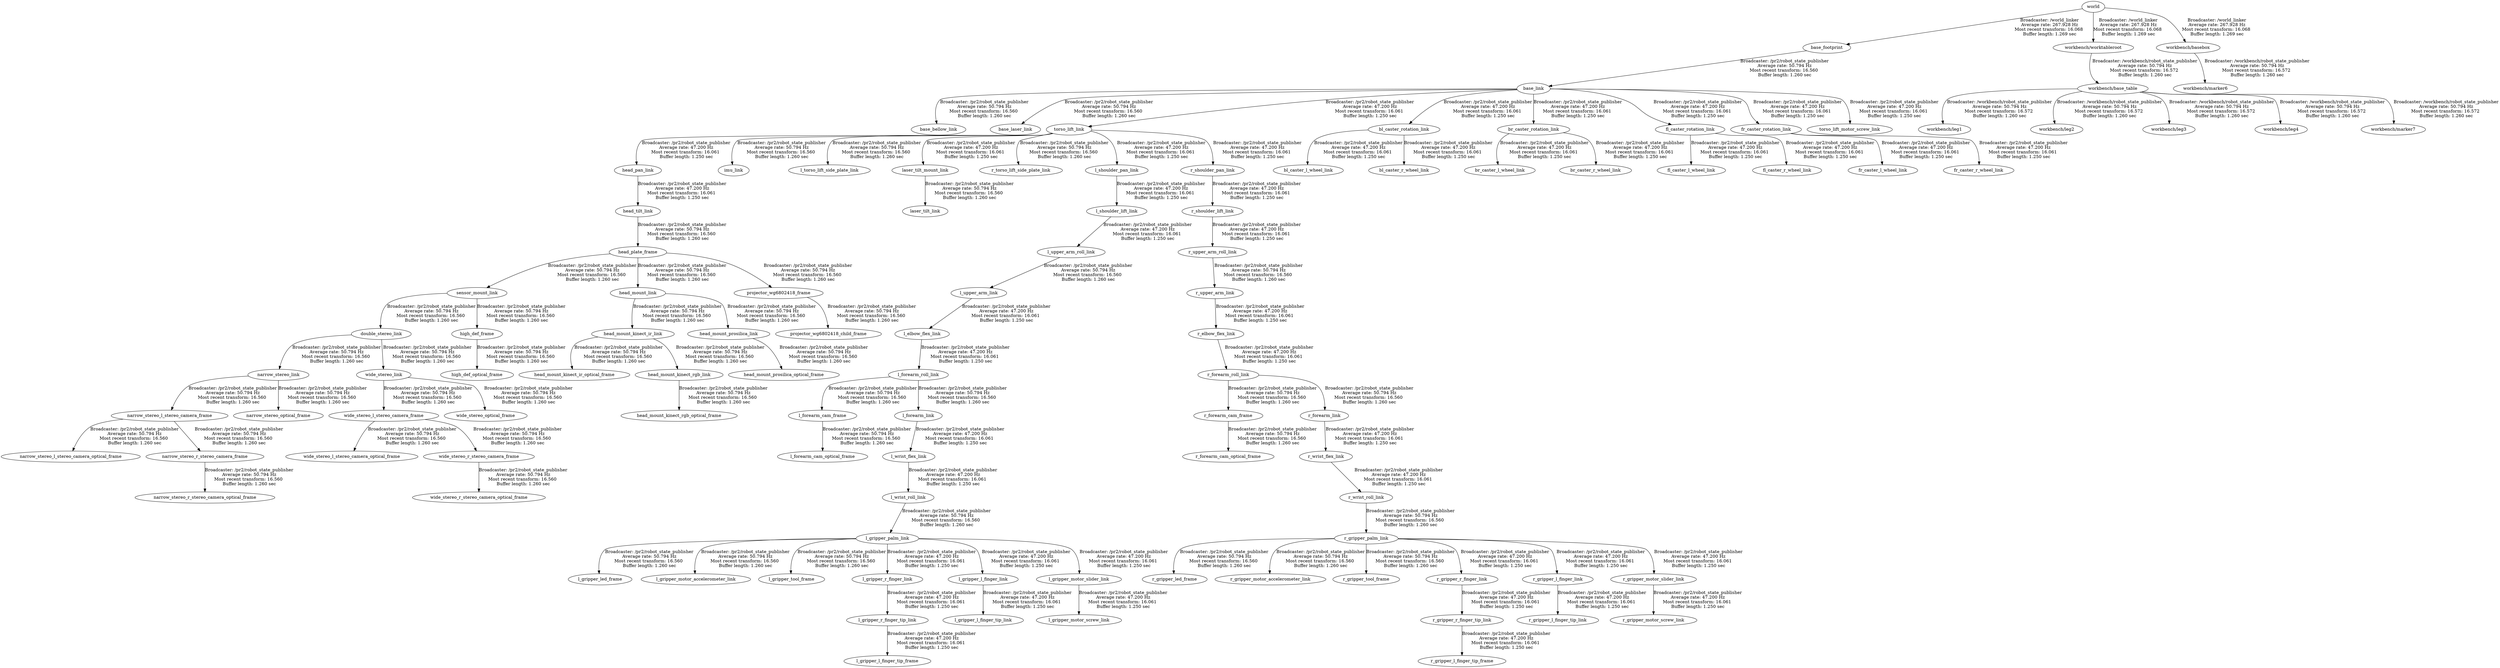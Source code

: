 digraph G {
"world" -> "base_footprint"[label="Broadcaster: /world_linker\nAverage rate: 267.928 Hz\nMost recent transform: 16.068 \nBuffer length: 1.269 sec\n"];
"world" -> "workbench/worktableroot"[label="Broadcaster: /world_linker\nAverage rate: 267.928 Hz\nMost recent transform: 16.068 \nBuffer length: 1.269 sec\n"];
"world" -> "workbench/basebox"[label="Broadcaster: /world_linker\nAverage rate: 267.928 Hz\nMost recent transform: 16.068 \nBuffer length: 1.269 sec\n"];
"base_link" -> "base_bellow_link"[label="Broadcaster: /pr2/robot_state_publisher\nAverage rate: 50.794 Hz\nMost recent transform: 16.560 \nBuffer length: 1.260 sec\n"];
"base_footprint" -> "base_link"[label="Broadcaster: /pr2/robot_state_publisher\nAverage rate: 50.794 Hz\nMost recent transform: 16.560 \nBuffer length: 1.260 sec\n"];
"base_link" -> "base_laser_link"[label="Broadcaster: /pr2/robot_state_publisher\nAverage rate: 50.794 Hz\nMost recent transform: 16.560 \nBuffer length: 1.260 sec\n"];
"sensor_mount_link" -> "double_stereo_link"[label="Broadcaster: /pr2/robot_state_publisher\nAverage rate: 50.794 Hz\nMost recent transform: 16.560 \nBuffer length: 1.260 sec\n"];
"head_plate_frame" -> "sensor_mount_link"[label="Broadcaster: /pr2/robot_state_publisher\nAverage rate: 50.794 Hz\nMost recent transform: 16.560 \nBuffer length: 1.260 sec\n"];
"head_plate_frame" -> "head_mount_link"[label="Broadcaster: /pr2/robot_state_publisher\nAverage rate: 50.794 Hz\nMost recent transform: 16.560 \nBuffer length: 1.260 sec\n"];
"head_tilt_link" -> "head_plate_frame"[label="Broadcaster: /pr2/robot_state_publisher\nAverage rate: 50.794 Hz\nMost recent transform: 16.560 \nBuffer length: 1.260 sec\n"];
"head_mount_link" -> "head_mount_kinect_ir_link"[label="Broadcaster: /pr2/robot_state_publisher\nAverage rate: 50.794 Hz\nMost recent transform: 16.560 \nBuffer length: 1.260 sec\n"];
"head_mount_kinect_ir_link" -> "head_mount_kinect_ir_optical_frame"[label="Broadcaster: /pr2/robot_state_publisher\nAverage rate: 50.794 Hz\nMost recent transform: 16.560 \nBuffer length: 1.260 sec\n"];
"head_mount_kinect_ir_link" -> "head_mount_kinect_rgb_link"[label="Broadcaster: /pr2/robot_state_publisher\nAverage rate: 50.794 Hz\nMost recent transform: 16.560 \nBuffer length: 1.260 sec\n"];
"head_mount_kinect_rgb_link" -> "head_mount_kinect_rgb_optical_frame"[label="Broadcaster: /pr2/robot_state_publisher\nAverage rate: 50.794 Hz\nMost recent transform: 16.560 \nBuffer length: 1.260 sec\n"];
"head_mount_link" -> "head_mount_prosilica_link"[label="Broadcaster: /pr2/robot_state_publisher\nAverage rate: 50.794 Hz\nMost recent transform: 16.560 \nBuffer length: 1.260 sec\n"];
"head_mount_prosilica_link" -> "head_mount_prosilica_optical_frame"[label="Broadcaster: /pr2/robot_state_publisher\nAverage rate: 50.794 Hz\nMost recent transform: 16.560 \nBuffer length: 1.260 sec\n"];
"head_pan_link" -> "head_tilt_link"[label="Broadcaster: /pr2/robot_state_publisher\nAverage rate: 47.200 Hz\nMost recent transform: 16.061 \nBuffer length: 1.250 sec\n"];
"sensor_mount_link" -> "high_def_frame"[label="Broadcaster: /pr2/robot_state_publisher\nAverage rate: 50.794 Hz\nMost recent transform: 16.560 \nBuffer length: 1.260 sec\n"];
"high_def_frame" -> "high_def_optical_frame"[label="Broadcaster: /pr2/robot_state_publisher\nAverage rate: 50.794 Hz\nMost recent transform: 16.560 \nBuffer length: 1.260 sec\n"];
"torso_lift_link" -> "imu_link"[label="Broadcaster: /pr2/robot_state_publisher\nAverage rate: 50.794 Hz\nMost recent transform: 16.560 \nBuffer length: 1.260 sec\n"];
"base_link" -> "torso_lift_link"[label="Broadcaster: /pr2/robot_state_publisher\nAverage rate: 47.200 Hz\nMost recent transform: 16.061 \nBuffer length: 1.250 sec\n"];
"l_forearm_roll_link" -> "l_forearm_cam_frame"[label="Broadcaster: /pr2/robot_state_publisher\nAverage rate: 50.794 Hz\nMost recent transform: 16.560 \nBuffer length: 1.260 sec\n"];
"l_elbow_flex_link" -> "l_forearm_roll_link"[label="Broadcaster: /pr2/robot_state_publisher\nAverage rate: 47.200 Hz\nMost recent transform: 16.061 \nBuffer length: 1.250 sec\n"];
"l_forearm_cam_frame" -> "l_forearm_cam_optical_frame"[label="Broadcaster: /pr2/robot_state_publisher\nAverage rate: 50.794 Hz\nMost recent transform: 16.560 \nBuffer length: 1.260 sec\n"];
"l_forearm_roll_link" -> "l_forearm_link"[label="Broadcaster: /pr2/robot_state_publisher\nAverage rate: 50.794 Hz\nMost recent transform: 16.560 \nBuffer length: 1.260 sec\n"];
"l_gripper_palm_link" -> "l_gripper_led_frame"[label="Broadcaster: /pr2/robot_state_publisher\nAverage rate: 50.794 Hz\nMost recent transform: 16.560 \nBuffer length: 1.260 sec\n"];
"l_wrist_roll_link" -> "l_gripper_palm_link"[label="Broadcaster: /pr2/robot_state_publisher\nAverage rate: 50.794 Hz\nMost recent transform: 16.560 \nBuffer length: 1.260 sec\n"];
"l_gripper_palm_link" -> "l_gripper_motor_accelerometer_link"[label="Broadcaster: /pr2/robot_state_publisher\nAverage rate: 50.794 Hz\nMost recent transform: 16.560 \nBuffer length: 1.260 sec\n"];
"l_wrist_flex_link" -> "l_wrist_roll_link"[label="Broadcaster: /pr2/robot_state_publisher\nAverage rate: 47.200 Hz\nMost recent transform: 16.061 \nBuffer length: 1.250 sec\n"];
"l_gripper_palm_link" -> "l_gripper_tool_frame"[label="Broadcaster: /pr2/robot_state_publisher\nAverage rate: 50.794 Hz\nMost recent transform: 16.560 \nBuffer length: 1.260 sec\n"];
"torso_lift_link" -> "l_torso_lift_side_plate_link"[label="Broadcaster: /pr2/robot_state_publisher\nAverage rate: 50.794 Hz\nMost recent transform: 16.560 \nBuffer length: 1.260 sec\n"];
"l_upper_arm_roll_link" -> "l_upper_arm_link"[label="Broadcaster: /pr2/robot_state_publisher\nAverage rate: 50.794 Hz\nMost recent transform: 16.560 \nBuffer length: 1.260 sec\n"];
"l_shoulder_lift_link" -> "l_upper_arm_roll_link"[label="Broadcaster: /pr2/robot_state_publisher\nAverage rate: 47.200 Hz\nMost recent transform: 16.061 \nBuffer length: 1.250 sec\n"];
"laser_tilt_mount_link" -> "laser_tilt_link"[label="Broadcaster: /pr2/robot_state_publisher\nAverage rate: 50.794 Hz\nMost recent transform: 16.560 \nBuffer length: 1.260 sec\n"];
"torso_lift_link" -> "laser_tilt_mount_link"[label="Broadcaster: /pr2/robot_state_publisher\nAverage rate: 47.200 Hz\nMost recent transform: 16.061 \nBuffer length: 1.250 sec\n"];
"double_stereo_link" -> "narrow_stereo_link"[label="Broadcaster: /pr2/robot_state_publisher\nAverage rate: 50.794 Hz\nMost recent transform: 16.560 \nBuffer length: 1.260 sec\n"];
"narrow_stereo_link" -> "narrow_stereo_l_stereo_camera_frame"[label="Broadcaster: /pr2/robot_state_publisher\nAverage rate: 50.794 Hz\nMost recent transform: 16.560 \nBuffer length: 1.260 sec\n"];
"narrow_stereo_l_stereo_camera_frame" -> "narrow_stereo_l_stereo_camera_optical_frame"[label="Broadcaster: /pr2/robot_state_publisher\nAverage rate: 50.794 Hz\nMost recent transform: 16.560 \nBuffer length: 1.260 sec\n"];
"narrow_stereo_link" -> "narrow_stereo_optical_frame"[label="Broadcaster: /pr2/robot_state_publisher\nAverage rate: 50.794 Hz\nMost recent transform: 16.560 \nBuffer length: 1.260 sec\n"];
"narrow_stereo_l_stereo_camera_frame" -> "narrow_stereo_r_stereo_camera_frame"[label="Broadcaster: /pr2/robot_state_publisher\nAverage rate: 50.794 Hz\nMost recent transform: 16.560 \nBuffer length: 1.260 sec\n"];
"narrow_stereo_r_stereo_camera_frame" -> "narrow_stereo_r_stereo_camera_optical_frame"[label="Broadcaster: /pr2/robot_state_publisher\nAverage rate: 50.794 Hz\nMost recent transform: 16.560 \nBuffer length: 1.260 sec\n"];
"projector_wg6802418_frame" -> "projector_wg6802418_child_frame"[label="Broadcaster: /pr2/robot_state_publisher\nAverage rate: 50.794 Hz\nMost recent transform: 16.560 \nBuffer length: 1.260 sec\n"];
"head_plate_frame" -> "projector_wg6802418_frame"[label="Broadcaster: /pr2/robot_state_publisher\nAverage rate: 50.794 Hz\nMost recent transform: 16.560 \nBuffer length: 1.260 sec\n"];
"r_forearm_roll_link" -> "r_forearm_cam_frame"[label="Broadcaster: /pr2/robot_state_publisher\nAverage rate: 50.794 Hz\nMost recent transform: 16.560 \nBuffer length: 1.260 sec\n"];
"r_elbow_flex_link" -> "r_forearm_roll_link"[label="Broadcaster: /pr2/robot_state_publisher\nAverage rate: 47.200 Hz\nMost recent transform: 16.061 \nBuffer length: 1.250 sec\n"];
"r_forearm_cam_frame" -> "r_forearm_cam_optical_frame"[label="Broadcaster: /pr2/robot_state_publisher\nAverage rate: 50.794 Hz\nMost recent transform: 16.560 \nBuffer length: 1.260 sec\n"];
"r_forearm_roll_link" -> "r_forearm_link"[label="Broadcaster: /pr2/robot_state_publisher\nAverage rate: 50.794 Hz\nMost recent transform: 16.560 \nBuffer length: 1.260 sec\n"];
"r_gripper_palm_link" -> "r_gripper_led_frame"[label="Broadcaster: /pr2/robot_state_publisher\nAverage rate: 50.794 Hz\nMost recent transform: 16.560 \nBuffer length: 1.260 sec\n"];
"r_wrist_roll_link" -> "r_gripper_palm_link"[label="Broadcaster: /pr2/robot_state_publisher\nAverage rate: 50.794 Hz\nMost recent transform: 16.560 \nBuffer length: 1.260 sec\n"];
"r_gripper_palm_link" -> "r_gripper_motor_accelerometer_link"[label="Broadcaster: /pr2/robot_state_publisher\nAverage rate: 50.794 Hz\nMost recent transform: 16.560 \nBuffer length: 1.260 sec\n"];
"r_wrist_flex_link" -> "r_wrist_roll_link"[label="Broadcaster: /pr2/robot_state_publisher\nAverage rate: 47.200 Hz\nMost recent transform: 16.061 \nBuffer length: 1.250 sec\n"];
"r_gripper_palm_link" -> "r_gripper_tool_frame"[label="Broadcaster: /pr2/robot_state_publisher\nAverage rate: 50.794 Hz\nMost recent transform: 16.560 \nBuffer length: 1.260 sec\n"];
"torso_lift_link" -> "r_torso_lift_side_plate_link"[label="Broadcaster: /pr2/robot_state_publisher\nAverage rate: 50.794 Hz\nMost recent transform: 16.560 \nBuffer length: 1.260 sec\n"];
"r_upper_arm_roll_link" -> "r_upper_arm_link"[label="Broadcaster: /pr2/robot_state_publisher\nAverage rate: 50.794 Hz\nMost recent transform: 16.560 \nBuffer length: 1.260 sec\n"];
"r_shoulder_lift_link" -> "r_upper_arm_roll_link"[label="Broadcaster: /pr2/robot_state_publisher\nAverage rate: 47.200 Hz\nMost recent transform: 16.061 \nBuffer length: 1.250 sec\n"];
"double_stereo_link" -> "wide_stereo_link"[label="Broadcaster: /pr2/robot_state_publisher\nAverage rate: 50.794 Hz\nMost recent transform: 16.560 \nBuffer length: 1.260 sec\n"];
"wide_stereo_link" -> "wide_stereo_l_stereo_camera_frame"[label="Broadcaster: /pr2/robot_state_publisher\nAverage rate: 50.794 Hz\nMost recent transform: 16.560 \nBuffer length: 1.260 sec\n"];
"wide_stereo_l_stereo_camera_frame" -> "wide_stereo_l_stereo_camera_optical_frame"[label="Broadcaster: /pr2/robot_state_publisher\nAverage rate: 50.794 Hz\nMost recent transform: 16.560 \nBuffer length: 1.260 sec\n"];
"wide_stereo_link" -> "wide_stereo_optical_frame"[label="Broadcaster: /pr2/robot_state_publisher\nAverage rate: 50.794 Hz\nMost recent transform: 16.560 \nBuffer length: 1.260 sec\n"];
"wide_stereo_l_stereo_camera_frame" -> "wide_stereo_r_stereo_camera_frame"[label="Broadcaster: /pr2/robot_state_publisher\nAverage rate: 50.794 Hz\nMost recent transform: 16.560 \nBuffer length: 1.260 sec\n"];
"wide_stereo_r_stereo_camera_frame" -> "wide_stereo_r_stereo_camera_optical_frame"[label="Broadcaster: /pr2/robot_state_publisher\nAverage rate: 50.794 Hz\nMost recent transform: 16.560 \nBuffer length: 1.260 sec\n"];
"bl_caster_rotation_link" -> "bl_caster_l_wheel_link"[label="Broadcaster: /pr2/robot_state_publisher\nAverage rate: 47.200 Hz\nMost recent transform: 16.061 \nBuffer length: 1.250 sec\n"];
"base_link" -> "bl_caster_rotation_link"[label="Broadcaster: /pr2/robot_state_publisher\nAverage rate: 47.200 Hz\nMost recent transform: 16.061 \nBuffer length: 1.250 sec\n"];
"bl_caster_rotation_link" -> "bl_caster_r_wheel_link"[label="Broadcaster: /pr2/robot_state_publisher\nAverage rate: 47.200 Hz\nMost recent transform: 16.061 \nBuffer length: 1.250 sec\n"];
"br_caster_rotation_link" -> "br_caster_l_wheel_link"[label="Broadcaster: /pr2/robot_state_publisher\nAverage rate: 47.200 Hz\nMost recent transform: 16.061 \nBuffer length: 1.250 sec\n"];
"base_link" -> "br_caster_rotation_link"[label="Broadcaster: /pr2/robot_state_publisher\nAverage rate: 47.200 Hz\nMost recent transform: 16.061 \nBuffer length: 1.250 sec\n"];
"br_caster_rotation_link" -> "br_caster_r_wheel_link"[label="Broadcaster: /pr2/robot_state_publisher\nAverage rate: 47.200 Hz\nMost recent transform: 16.061 \nBuffer length: 1.250 sec\n"];
"fl_caster_rotation_link" -> "fl_caster_l_wheel_link"[label="Broadcaster: /pr2/robot_state_publisher\nAverage rate: 47.200 Hz\nMost recent transform: 16.061 \nBuffer length: 1.250 sec\n"];
"base_link" -> "fl_caster_rotation_link"[label="Broadcaster: /pr2/robot_state_publisher\nAverage rate: 47.200 Hz\nMost recent transform: 16.061 \nBuffer length: 1.250 sec\n"];
"fl_caster_rotation_link" -> "fl_caster_r_wheel_link"[label="Broadcaster: /pr2/robot_state_publisher\nAverage rate: 47.200 Hz\nMost recent transform: 16.061 \nBuffer length: 1.250 sec\n"];
"fr_caster_rotation_link" -> "fr_caster_l_wheel_link"[label="Broadcaster: /pr2/robot_state_publisher\nAverage rate: 47.200 Hz\nMost recent transform: 16.061 \nBuffer length: 1.250 sec\n"];
"base_link" -> "fr_caster_rotation_link"[label="Broadcaster: /pr2/robot_state_publisher\nAverage rate: 47.200 Hz\nMost recent transform: 16.061 \nBuffer length: 1.250 sec\n"];
"fr_caster_rotation_link" -> "fr_caster_r_wheel_link"[label="Broadcaster: /pr2/robot_state_publisher\nAverage rate: 47.200 Hz\nMost recent transform: 16.061 \nBuffer length: 1.250 sec\n"];
"torso_lift_link" -> "head_pan_link"[label="Broadcaster: /pr2/robot_state_publisher\nAverage rate: 47.200 Hz\nMost recent transform: 16.061 \nBuffer length: 1.250 sec\n"];
"l_upper_arm_link" -> "l_elbow_flex_link"[label="Broadcaster: /pr2/robot_state_publisher\nAverage rate: 47.200 Hz\nMost recent transform: 16.061 \nBuffer length: 1.250 sec\n"];
"l_gripper_r_finger_tip_link" -> "l_gripper_l_finger_tip_frame"[label="Broadcaster: /pr2/robot_state_publisher\nAverage rate: 47.200 Hz\nMost recent transform: 16.061 \nBuffer length: 1.250 sec\n"];
"l_gripper_r_finger_link" -> "l_gripper_r_finger_tip_link"[label="Broadcaster: /pr2/robot_state_publisher\nAverage rate: 47.200 Hz\nMost recent transform: 16.061 \nBuffer length: 1.250 sec\n"];
"l_gripper_palm_link" -> "l_gripper_l_finger_link"[label="Broadcaster: /pr2/robot_state_publisher\nAverage rate: 47.200 Hz\nMost recent transform: 16.061 \nBuffer length: 1.250 sec\n"];
"l_gripper_l_finger_link" -> "l_gripper_l_finger_tip_link"[label="Broadcaster: /pr2/robot_state_publisher\nAverage rate: 47.200 Hz\nMost recent transform: 16.061 \nBuffer length: 1.250 sec\n"];
"l_gripper_motor_slider_link" -> "l_gripper_motor_screw_link"[label="Broadcaster: /pr2/robot_state_publisher\nAverage rate: 47.200 Hz\nMost recent transform: 16.061 \nBuffer length: 1.250 sec\n"];
"l_gripper_palm_link" -> "l_gripper_motor_slider_link"[label="Broadcaster: /pr2/robot_state_publisher\nAverage rate: 47.200 Hz\nMost recent transform: 16.061 \nBuffer length: 1.250 sec\n"];
"l_gripper_palm_link" -> "l_gripper_r_finger_link"[label="Broadcaster: /pr2/robot_state_publisher\nAverage rate: 47.200 Hz\nMost recent transform: 16.061 \nBuffer length: 1.250 sec\n"];
"l_shoulder_pan_link" -> "l_shoulder_lift_link"[label="Broadcaster: /pr2/robot_state_publisher\nAverage rate: 47.200 Hz\nMost recent transform: 16.061 \nBuffer length: 1.250 sec\n"];
"torso_lift_link" -> "l_shoulder_pan_link"[label="Broadcaster: /pr2/robot_state_publisher\nAverage rate: 47.200 Hz\nMost recent transform: 16.061 \nBuffer length: 1.250 sec\n"];
"l_forearm_link" -> "l_wrist_flex_link"[label="Broadcaster: /pr2/robot_state_publisher\nAverage rate: 47.200 Hz\nMost recent transform: 16.061 \nBuffer length: 1.250 sec\n"];
"r_upper_arm_link" -> "r_elbow_flex_link"[label="Broadcaster: /pr2/robot_state_publisher\nAverage rate: 47.200 Hz\nMost recent transform: 16.061 \nBuffer length: 1.250 sec\n"];
"r_gripper_r_finger_tip_link" -> "r_gripper_l_finger_tip_frame"[label="Broadcaster: /pr2/robot_state_publisher\nAverage rate: 47.200 Hz\nMost recent transform: 16.061 \nBuffer length: 1.250 sec\n"];
"r_gripper_r_finger_link" -> "r_gripper_r_finger_tip_link"[label="Broadcaster: /pr2/robot_state_publisher\nAverage rate: 47.200 Hz\nMost recent transform: 16.061 \nBuffer length: 1.250 sec\n"];
"r_gripper_palm_link" -> "r_gripper_l_finger_link"[label="Broadcaster: /pr2/robot_state_publisher\nAverage rate: 47.200 Hz\nMost recent transform: 16.061 \nBuffer length: 1.250 sec\n"];
"r_gripper_l_finger_link" -> "r_gripper_l_finger_tip_link"[label="Broadcaster: /pr2/robot_state_publisher\nAverage rate: 47.200 Hz\nMost recent transform: 16.061 \nBuffer length: 1.250 sec\n"];
"r_gripper_motor_slider_link" -> "r_gripper_motor_screw_link"[label="Broadcaster: /pr2/robot_state_publisher\nAverage rate: 47.200 Hz\nMost recent transform: 16.061 \nBuffer length: 1.250 sec\n"];
"r_gripper_palm_link" -> "r_gripper_motor_slider_link"[label="Broadcaster: /pr2/robot_state_publisher\nAverage rate: 47.200 Hz\nMost recent transform: 16.061 \nBuffer length: 1.250 sec\n"];
"r_gripper_palm_link" -> "r_gripper_r_finger_link"[label="Broadcaster: /pr2/robot_state_publisher\nAverage rate: 47.200 Hz\nMost recent transform: 16.061 \nBuffer length: 1.250 sec\n"];
"r_shoulder_pan_link" -> "r_shoulder_lift_link"[label="Broadcaster: /pr2/robot_state_publisher\nAverage rate: 47.200 Hz\nMost recent transform: 16.061 \nBuffer length: 1.250 sec\n"];
"torso_lift_link" -> "r_shoulder_pan_link"[label="Broadcaster: /pr2/robot_state_publisher\nAverage rate: 47.200 Hz\nMost recent transform: 16.061 \nBuffer length: 1.250 sec\n"];
"r_forearm_link" -> "r_wrist_flex_link"[label="Broadcaster: /pr2/robot_state_publisher\nAverage rate: 47.200 Hz\nMost recent transform: 16.061 \nBuffer length: 1.250 sec\n"];
"base_link" -> "torso_lift_motor_screw_link"[label="Broadcaster: /pr2/robot_state_publisher\nAverage rate: 47.200 Hz\nMost recent transform: 16.061 \nBuffer length: 1.250 sec\n"];
"workbench/base_table" -> "workbench/leg1"[label="Broadcaster: /workbench/robot_state_publisher\nAverage rate: 50.794 Hz\nMost recent transform: 16.572 \nBuffer length: 1.260 sec\n"];
"workbench/worktableroot" -> "workbench/base_table"[label="Broadcaster: /workbench/robot_state_publisher\nAverage rate: 50.794 Hz\nMost recent transform: 16.572 \nBuffer length: 1.260 sec\n"];
"workbench/base_table" -> "workbench/leg2"[label="Broadcaster: /workbench/robot_state_publisher\nAverage rate: 50.794 Hz\nMost recent transform: 16.572 \nBuffer length: 1.260 sec\n"];
"workbench/base_table" -> "workbench/leg3"[label="Broadcaster: /workbench/robot_state_publisher\nAverage rate: 50.794 Hz\nMost recent transform: 16.572 \nBuffer length: 1.260 sec\n"];
"workbench/base_table" -> "workbench/leg4"[label="Broadcaster: /workbench/robot_state_publisher\nAverage rate: 50.794 Hz\nMost recent transform: 16.572 \nBuffer length: 1.260 sec\n"];
"workbench/basebox" -> "workbench/marker6"[label="Broadcaster: /workbench/robot_state_publisher\nAverage rate: 50.794 Hz\nMost recent transform: 16.572 \nBuffer length: 1.260 sec\n"];
"workbench/base_table" -> "workbench/marker7"[label="Broadcaster: /workbench/robot_state_publisher\nAverage rate: 50.794 Hz\nMost recent transform: 16.572 \nBuffer length: 1.260 sec\n"];
}